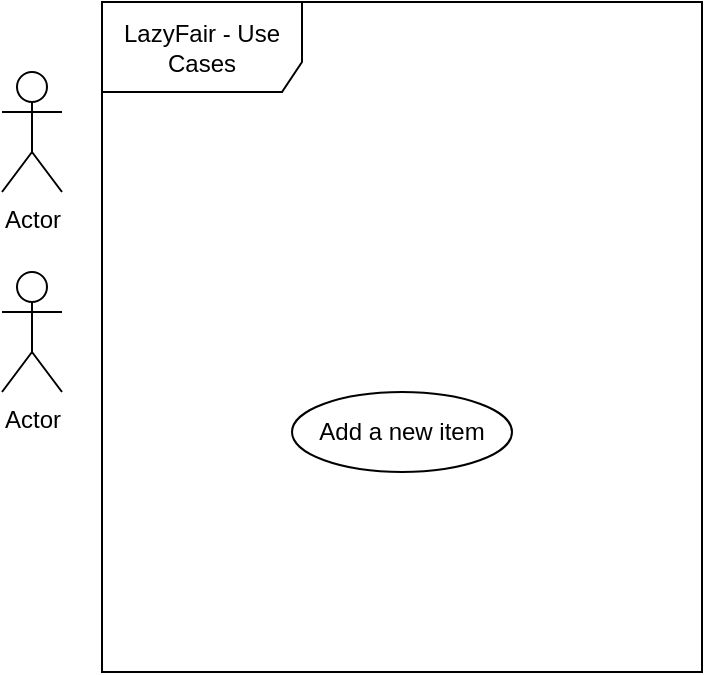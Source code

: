 <mxfile version="26.1.0">
  <diagram name="Page-1" id="ibz8DViMXlBaN--OkZIH">
    <mxGraphModel dx="1148" dy="515" grid="1" gridSize="10" guides="1" tooltips="1" connect="1" arrows="1" fold="1" page="1" pageScale="1" pageWidth="827" pageHeight="1169" math="0" shadow="0">
      <root>
        <mxCell id="0" />
        <mxCell id="1" parent="0" />
        <mxCell id="rD1ZoXlZe08rr5XbCh_b-1" value="LazyFair - Use Cases" style="shape=umlFrame;whiteSpace=wrap;html=1;pointerEvents=0;width=100;height=45;" parent="1" vertex="1">
          <mxGeometry x="280" y="385" width="300" height="335" as="geometry" />
        </mxCell>
        <mxCell id="cIRuV8Rj02czdqpQ5D3a-1" value="Add a new item" style="ellipse;whiteSpace=wrap;html=1;" parent="1" vertex="1">
          <mxGeometry x="375" y="580" width="110" height="40" as="geometry" />
        </mxCell>
        <mxCell id="cIRuV8Rj02czdqpQ5D3a-2" value="Actor" style="shape=umlActor;verticalLabelPosition=bottom;verticalAlign=top;html=1;outlineConnect=0;" parent="1" vertex="1">
          <mxGeometry x="230" y="420" width="30" height="60" as="geometry" />
        </mxCell>
        <mxCell id="cIRuV8Rj02czdqpQ5D3a-3" value="Actor" style="shape=umlActor;verticalLabelPosition=bottom;verticalAlign=top;html=1;outlineConnect=0;" parent="1" vertex="1">
          <mxGeometry x="230" y="520" width="30" height="60" as="geometry" />
        </mxCell>
      </root>
    </mxGraphModel>
  </diagram>
</mxfile>
